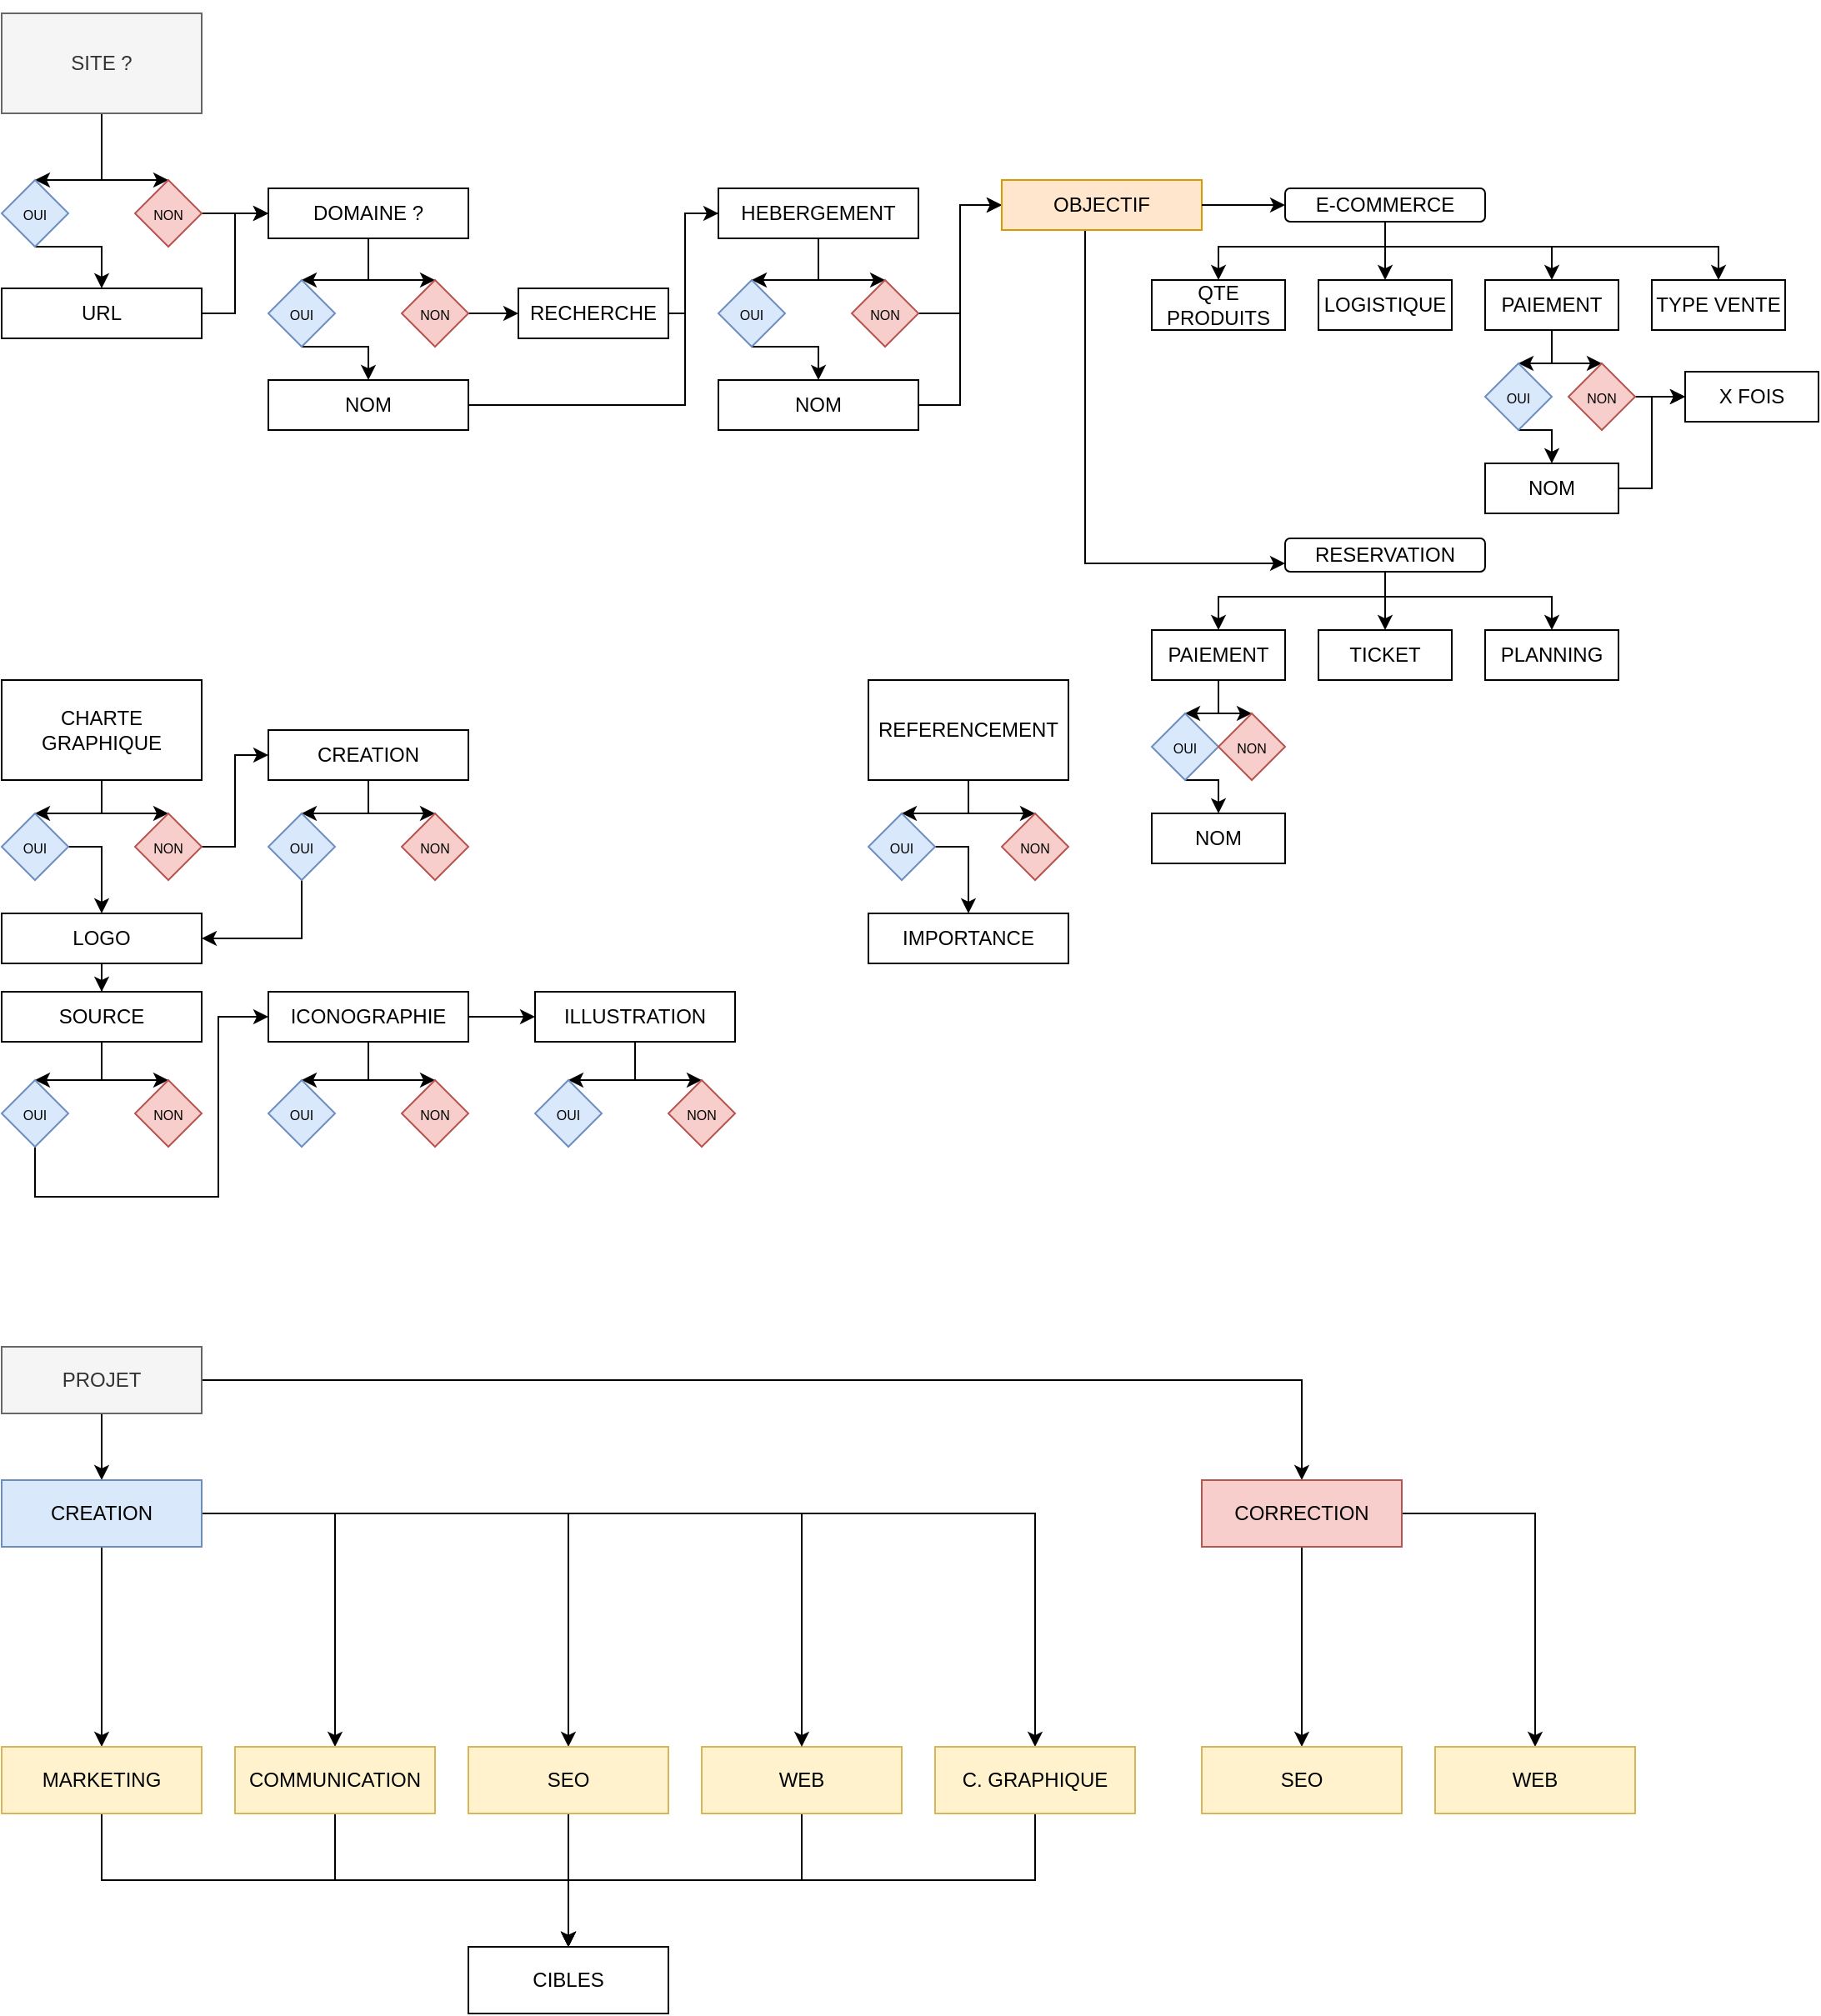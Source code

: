 <mxfile version="16.4.11" type="github">
  <diagram id="dq8gb7fQARIdYSocHXqy" name="Page-1">
    <mxGraphModel dx="1422" dy="758" grid="1" gridSize="10" guides="1" tooltips="1" connect="1" arrows="1" fold="1" page="1" pageScale="1" pageWidth="1169" pageHeight="1654" math="0" shadow="0">
      <root>
        <mxCell id="0" />
        <mxCell id="1" parent="0" />
        <mxCell id="Kev8f9_p8VW5dfip_5u--6" style="edgeStyle=none;rounded=0;orthogonalLoop=1;jettySize=auto;html=1;exitX=0.5;exitY=1;exitDx=0;exitDy=0;entryX=0.5;entryY=0;entryDx=0;entryDy=0;" parent="1" source="Kev8f9_p8VW5dfip_5u--1" target="Kev8f9_p8VW5dfip_5u--2" edge="1">
          <mxGeometry relative="1" as="geometry">
            <Array as="points">
              <mxPoint x="100" y="140" />
            </Array>
          </mxGeometry>
        </mxCell>
        <mxCell id="Kev8f9_p8VW5dfip_5u--8" style="edgeStyle=none;rounded=0;orthogonalLoop=1;jettySize=auto;html=1;entryX=0.5;entryY=0;entryDx=0;entryDy=0;fontSize=8;" parent="1" source="Kev8f9_p8VW5dfip_5u--1" target="Kev8f9_p8VW5dfip_5u--7" edge="1">
          <mxGeometry relative="1" as="geometry">
            <Array as="points">
              <mxPoint x="100" y="140" />
            </Array>
          </mxGeometry>
        </mxCell>
        <mxCell id="Kev8f9_p8VW5dfip_5u--1" value="SITE ?" style="rounded=0;whiteSpace=wrap;html=1;direction=west;fillColor=#f5f5f5;fontColor=#333333;strokeColor=#666666;" parent="1" vertex="1">
          <mxGeometry x="40" y="40" width="120" height="60" as="geometry" />
        </mxCell>
        <mxCell id="Kev8f9_p8VW5dfip_5u--10" style="edgeStyle=none;rounded=0;orthogonalLoop=1;jettySize=auto;html=1;exitX=0.5;exitY=1;exitDx=0;exitDy=0;fontSize=8;entryX=0.5;entryY=0;entryDx=0;entryDy=0;" parent="1" source="Kev8f9_p8VW5dfip_5u--2" target="Kev8f9_p8VW5dfip_5u--9" edge="1">
          <mxGeometry relative="1" as="geometry">
            <Array as="points">
              <mxPoint x="100" y="180" />
            </Array>
          </mxGeometry>
        </mxCell>
        <mxCell id="Kev8f9_p8VW5dfip_5u--2" value="&lt;font style=&quot;font-size: 8px&quot;&gt;OUI&lt;/font&gt;" style="rhombus;whiteSpace=wrap;html=1;fillColor=#dae8fc;strokeColor=#6c8ebf;" parent="1" vertex="1">
          <mxGeometry x="40" y="140" width="40" height="40" as="geometry" />
        </mxCell>
        <mxCell id="Kev8f9_p8VW5dfip_5u--13" style="edgeStyle=none;rounded=0;orthogonalLoop=1;jettySize=auto;html=1;exitX=1;exitY=0.5;exitDx=0;exitDy=0;entryX=0;entryY=0.5;entryDx=0;entryDy=0;fontSize=8;" parent="1" source="Kev8f9_p8VW5dfip_5u--7" target="Kev8f9_p8VW5dfip_5u--11" edge="1">
          <mxGeometry relative="1" as="geometry" />
        </mxCell>
        <mxCell id="Kev8f9_p8VW5dfip_5u--7" value="&lt;font style=&quot;font-size: 8px&quot;&gt;NON&lt;/font&gt;" style="rhombus;whiteSpace=wrap;html=1;fillColor=#f8cecc;strokeColor=#b85450;" parent="1" vertex="1">
          <mxGeometry x="120" y="140" width="40" height="40" as="geometry" />
        </mxCell>
        <mxCell id="D3do3Fapur8upNNMfMpW-5" style="edgeStyle=orthogonalEdgeStyle;rounded=0;orthogonalLoop=1;jettySize=auto;html=1;entryX=0;entryY=0.5;entryDx=0;entryDy=0;" parent="1" source="Kev8f9_p8VW5dfip_5u--9" target="Kev8f9_p8VW5dfip_5u--11" edge="1">
          <mxGeometry relative="1" as="geometry">
            <mxPoint x="180" y="160" as="targetPoint" />
          </mxGeometry>
        </mxCell>
        <mxCell id="Kev8f9_p8VW5dfip_5u--9" value="URL" style="rounded=0;whiteSpace=wrap;html=1;" parent="1" vertex="1">
          <mxGeometry x="40" y="205" width="120" height="30" as="geometry" />
        </mxCell>
        <mxCell id="Kev8f9_p8VW5dfip_5u--15" style="edgeStyle=none;rounded=0;orthogonalLoop=1;jettySize=auto;html=1;fontSize=8;entryX=0.5;entryY=0;entryDx=0;entryDy=0;" parent="1" source="Kev8f9_p8VW5dfip_5u--11" target="Kev8f9_p8VW5dfip_5u--14" edge="1">
          <mxGeometry relative="1" as="geometry">
            <Array as="points">
              <mxPoint x="260" y="200" />
            </Array>
          </mxGeometry>
        </mxCell>
        <mxCell id="Kev8f9_p8VW5dfip_5u--17" style="edgeStyle=none;rounded=0;orthogonalLoop=1;jettySize=auto;html=1;fontSize=8;entryX=0.5;entryY=0;entryDx=0;entryDy=0;" parent="1" source="Kev8f9_p8VW5dfip_5u--11" target="Kev8f9_p8VW5dfip_5u--16" edge="1">
          <mxGeometry relative="1" as="geometry">
            <Array as="points">
              <mxPoint x="260" y="200" />
            </Array>
          </mxGeometry>
        </mxCell>
        <mxCell id="Kev8f9_p8VW5dfip_5u--11" value="DOMAINE ?" style="rounded=0;whiteSpace=wrap;html=1;" parent="1" vertex="1">
          <mxGeometry x="200" y="145" width="120" height="30" as="geometry" />
        </mxCell>
        <mxCell id="Kev8f9_p8VW5dfip_5u--19" style="edgeStyle=none;rounded=0;orthogonalLoop=1;jettySize=auto;html=1;fontSize=8;exitX=0.5;exitY=1;exitDx=0;exitDy=0;" parent="1" source="Kev8f9_p8VW5dfip_5u--14" target="Kev8f9_p8VW5dfip_5u--18" edge="1">
          <mxGeometry relative="1" as="geometry">
            <Array as="points">
              <mxPoint x="260" y="240" />
            </Array>
          </mxGeometry>
        </mxCell>
        <mxCell id="Kev8f9_p8VW5dfip_5u--14" value="&lt;font style=&quot;font-size: 8px&quot;&gt;OUI&lt;/font&gt;" style="rhombus;whiteSpace=wrap;html=1;fillColor=#dae8fc;strokeColor=#6c8ebf;" parent="1" vertex="1">
          <mxGeometry x="200" y="200" width="40" height="40" as="geometry" />
        </mxCell>
        <mxCell id="D3do3Fapur8upNNMfMpW-3" style="edgeStyle=orthogonalEdgeStyle;rounded=0;orthogonalLoop=1;jettySize=auto;html=1;entryX=0;entryY=0.5;entryDx=0;entryDy=0;" parent="1" source="Kev8f9_p8VW5dfip_5u--16" target="D3do3Fapur8upNNMfMpW-1" edge="1">
          <mxGeometry relative="1" as="geometry" />
        </mxCell>
        <mxCell id="Kev8f9_p8VW5dfip_5u--16" value="&lt;font style=&quot;font-size: 8px&quot;&gt;NON&lt;/font&gt;" style="rhombus;whiteSpace=wrap;html=1;fillColor=#f8cecc;strokeColor=#b85450;" parent="1" vertex="1">
          <mxGeometry x="280" y="200" width="40" height="40" as="geometry" />
        </mxCell>
        <mxCell id="D3do3Fapur8upNNMfMpW-6" style="edgeStyle=orthogonalEdgeStyle;rounded=0;orthogonalLoop=1;jettySize=auto;html=1;" parent="1" source="Kev8f9_p8VW5dfip_5u--18" edge="1">
          <mxGeometry relative="1" as="geometry">
            <mxPoint x="480" y="160" as="targetPoint" />
            <Array as="points">
              <mxPoint x="450" y="275" />
              <mxPoint x="450" y="160" />
            </Array>
          </mxGeometry>
        </mxCell>
        <mxCell id="Kev8f9_p8VW5dfip_5u--18" value="NOM" style="rounded=0;whiteSpace=wrap;html=1;" parent="1" vertex="1">
          <mxGeometry x="200" y="260" width="120" height="30" as="geometry" />
        </mxCell>
        <mxCell id="KWt4Akiu5r29RGmFctum-5" style="edgeStyle=none;rounded=0;orthogonalLoop=1;jettySize=auto;html=1;entryX=0.5;entryY=0;entryDx=0;entryDy=0;fontSize=8;" parent="1" source="Kev8f9_p8VW5dfip_5u--20" target="Kev8f9_p8VW5dfip_5u--24" edge="1">
          <mxGeometry relative="1" as="geometry">
            <Array as="points">
              <mxPoint x="530" y="200" />
            </Array>
          </mxGeometry>
        </mxCell>
        <mxCell id="KWt4Akiu5r29RGmFctum-6" style="edgeStyle=none;rounded=0;orthogonalLoop=1;jettySize=auto;html=1;entryX=0.5;entryY=0;entryDx=0;entryDy=0;fontSize=8;" parent="1" source="Kev8f9_p8VW5dfip_5u--20" target="Kev8f9_p8VW5dfip_5u--26" edge="1">
          <mxGeometry relative="1" as="geometry">
            <Array as="points">
              <mxPoint x="530" y="200" />
            </Array>
          </mxGeometry>
        </mxCell>
        <mxCell id="Kev8f9_p8VW5dfip_5u--20" value="HEBERGEMENT" style="rounded=0;whiteSpace=wrap;html=1;" parent="1" vertex="1">
          <mxGeometry x="470" y="145" width="120" height="30" as="geometry" />
        </mxCell>
        <mxCell id="KWt4Akiu5r29RGmFctum-7" style="edgeStyle=none;rounded=0;orthogonalLoop=1;jettySize=auto;html=1;entryX=0.5;entryY=0;entryDx=0;entryDy=0;fontSize=8;exitX=0.5;exitY=1;exitDx=0;exitDy=0;" parent="1" source="Kev8f9_p8VW5dfip_5u--24" target="Kev8f9_p8VW5dfip_5u--28" edge="1">
          <mxGeometry relative="1" as="geometry">
            <Array as="points">
              <mxPoint x="530" y="240" />
            </Array>
          </mxGeometry>
        </mxCell>
        <mxCell id="Kev8f9_p8VW5dfip_5u--24" value="&lt;font style=&quot;font-size: 8px&quot;&gt;OUI&lt;/font&gt;" style="rhombus;whiteSpace=wrap;html=1;fillColor=#dae8fc;strokeColor=#6c8ebf;" parent="1" vertex="1">
          <mxGeometry x="470" y="200" width="40" height="40" as="geometry" />
        </mxCell>
        <mxCell id="D3do3Fapur8upNNMfMpW-9" style="edgeStyle=orthogonalEdgeStyle;rounded=0;orthogonalLoop=1;jettySize=auto;html=1;entryX=0;entryY=0.5;entryDx=0;entryDy=0;" parent="1" source="Kev8f9_p8VW5dfip_5u--26" target="D3do3Fapur8upNNMfMpW-8" edge="1">
          <mxGeometry relative="1" as="geometry" />
        </mxCell>
        <mxCell id="Kev8f9_p8VW5dfip_5u--26" value="&lt;font style=&quot;font-size: 8px&quot;&gt;NON&lt;/font&gt;" style="rhombus;whiteSpace=wrap;html=1;fillColor=#f8cecc;strokeColor=#b85450;" parent="1" vertex="1">
          <mxGeometry x="550" y="200" width="40" height="40" as="geometry" />
        </mxCell>
        <mxCell id="D3do3Fapur8upNNMfMpW-10" style="edgeStyle=orthogonalEdgeStyle;rounded=0;orthogonalLoop=1;jettySize=auto;html=1;entryX=0;entryY=0.5;entryDx=0;entryDy=0;" parent="1" source="Kev8f9_p8VW5dfip_5u--28" target="D3do3Fapur8upNNMfMpW-8" edge="1">
          <mxGeometry relative="1" as="geometry" />
        </mxCell>
        <mxCell id="Kev8f9_p8VW5dfip_5u--28" value="NOM" style="rounded=0;whiteSpace=wrap;html=1;" parent="1" vertex="1">
          <mxGeometry x="470" y="260" width="120" height="30" as="geometry" />
        </mxCell>
        <mxCell id="D3do3Fapur8upNNMfMpW-4" style="edgeStyle=orthogonalEdgeStyle;rounded=0;orthogonalLoop=1;jettySize=auto;html=1;entryX=0;entryY=0.5;entryDx=0;entryDy=0;" parent="1" source="D3do3Fapur8upNNMfMpW-1" target="Kev8f9_p8VW5dfip_5u--20" edge="1">
          <mxGeometry relative="1" as="geometry">
            <Array as="points">
              <mxPoint x="450" y="220" />
              <mxPoint x="450" y="160" />
            </Array>
          </mxGeometry>
        </mxCell>
        <mxCell id="D3do3Fapur8upNNMfMpW-1" value="RECHERCHE" style="rounded=0;whiteSpace=wrap;html=1;" parent="1" vertex="1">
          <mxGeometry x="350" y="205" width="90" height="30" as="geometry" />
        </mxCell>
        <mxCell id="24i1-asg91OINh3pQ_xX-2" style="edgeStyle=orthogonalEdgeStyle;rounded=0;orthogonalLoop=1;jettySize=auto;html=1;entryX=0;entryY=0.75;entryDx=0;entryDy=0;" parent="1" source="D3do3Fapur8upNNMfMpW-8" target="D3do3Fapur8upNNMfMpW-33" edge="1">
          <mxGeometry relative="1" as="geometry">
            <Array as="points">
              <mxPoint x="690" y="370" />
            </Array>
          </mxGeometry>
        </mxCell>
        <mxCell id="D3do3Fapur8upNNMfMpW-8" value="OBJECTIF" style="rounded=0;whiteSpace=wrap;html=1;fillColor=#ffe6cc;strokeColor=#d79b00;" parent="1" vertex="1">
          <mxGeometry x="640" y="140" width="120" height="30" as="geometry" />
        </mxCell>
        <mxCell id="D3do3Fapur8upNNMfMpW-14" style="edgeStyle=orthogonalEdgeStyle;rounded=0;orthogonalLoop=1;jettySize=auto;html=1;exitX=1;exitY=0.5;exitDx=0;exitDy=0;" parent="1" source="D3do3Fapur8upNNMfMpW-8" target="D3do3Fapur8upNNMfMpW-13" edge="1">
          <mxGeometry relative="1" as="geometry">
            <mxPoint x="690" y="155" as="sourcePoint" />
          </mxGeometry>
        </mxCell>
        <mxCell id="D3do3Fapur8upNNMfMpW-16" style="edgeStyle=orthogonalEdgeStyle;rounded=0;orthogonalLoop=1;jettySize=auto;html=1;entryX=0.5;entryY=0;entryDx=0;entryDy=0;" parent="1" source="D3do3Fapur8upNNMfMpW-13" target="D3do3Fapur8upNNMfMpW-15" edge="1">
          <mxGeometry relative="1" as="geometry">
            <Array as="points">
              <mxPoint x="870" y="180" />
              <mxPoint x="770" y="180" />
            </Array>
          </mxGeometry>
        </mxCell>
        <mxCell id="D3do3Fapur8upNNMfMpW-20" style="edgeStyle=orthogonalEdgeStyle;rounded=0;orthogonalLoop=1;jettySize=auto;html=1;" parent="1" source="D3do3Fapur8upNNMfMpW-13" target="D3do3Fapur8upNNMfMpW-19" edge="1">
          <mxGeometry relative="1" as="geometry">
            <Array as="points">
              <mxPoint x="870" y="180" />
              <mxPoint x="970" y="180" />
            </Array>
          </mxGeometry>
        </mxCell>
        <mxCell id="D3do3Fapur8upNNMfMpW-21" style="edgeStyle=orthogonalEdgeStyle;rounded=0;orthogonalLoop=1;jettySize=auto;html=1;entryX=0.5;entryY=0;entryDx=0;entryDy=0;" parent="1" source="D3do3Fapur8upNNMfMpW-13" target="D3do3Fapur8upNNMfMpW-17" edge="1">
          <mxGeometry relative="1" as="geometry" />
        </mxCell>
        <mxCell id="D3do3Fapur8upNNMfMpW-32" style="edgeStyle=orthogonalEdgeStyle;rounded=0;orthogonalLoop=1;jettySize=auto;html=1;" parent="1" source="D3do3Fapur8upNNMfMpW-13" target="D3do3Fapur8upNNMfMpW-31" edge="1">
          <mxGeometry relative="1" as="geometry">
            <Array as="points">
              <mxPoint x="870" y="180" />
              <mxPoint x="1070" y="180" />
            </Array>
          </mxGeometry>
        </mxCell>
        <mxCell id="D3do3Fapur8upNNMfMpW-13" value="E-COMMERCE" style="rounded=1;whiteSpace=wrap;html=1;" parent="1" vertex="1">
          <mxGeometry x="810" y="145" width="120" height="20" as="geometry" />
        </mxCell>
        <mxCell id="D3do3Fapur8upNNMfMpW-15" value="QTE PRODUITS" style="rounded=0;whiteSpace=wrap;html=1;" parent="1" vertex="1">
          <mxGeometry x="730" y="200" width="80" height="30" as="geometry" />
        </mxCell>
        <mxCell id="D3do3Fapur8upNNMfMpW-17" value="LOGISTIQUE" style="rounded=0;whiteSpace=wrap;html=1;" parent="1" vertex="1">
          <mxGeometry x="830" y="200" width="80" height="30" as="geometry" />
        </mxCell>
        <mxCell id="D3do3Fapur8upNNMfMpW-25" style="edgeStyle=orthogonalEdgeStyle;rounded=0;orthogonalLoop=1;jettySize=auto;html=1;entryX=0.5;entryY=0;entryDx=0;entryDy=0;" parent="1" source="D3do3Fapur8upNNMfMpW-19" target="D3do3Fapur8upNNMfMpW-22" edge="1">
          <mxGeometry relative="1" as="geometry" />
        </mxCell>
        <mxCell id="D3do3Fapur8upNNMfMpW-27" style="edgeStyle=orthogonalEdgeStyle;rounded=0;orthogonalLoop=1;jettySize=auto;html=1;" parent="1" source="D3do3Fapur8upNNMfMpW-19" target="D3do3Fapur8upNNMfMpW-23" edge="1">
          <mxGeometry relative="1" as="geometry" />
        </mxCell>
        <mxCell id="D3do3Fapur8upNNMfMpW-19" value="PAIEMENT" style="rounded=0;whiteSpace=wrap;html=1;" parent="1" vertex="1">
          <mxGeometry x="930" y="200" width="80" height="30" as="geometry" />
        </mxCell>
        <mxCell id="D3do3Fapur8upNNMfMpW-26" style="edgeStyle=orthogonalEdgeStyle;rounded=0;orthogonalLoop=1;jettySize=auto;html=1;entryX=0.5;entryY=0;entryDx=0;entryDy=0;exitX=0.5;exitY=1;exitDx=0;exitDy=0;" parent="1" source="D3do3Fapur8upNNMfMpW-22" target="D3do3Fapur8upNNMfMpW-24" edge="1">
          <mxGeometry relative="1" as="geometry">
            <Array as="points">
              <mxPoint x="950" y="290" />
            </Array>
          </mxGeometry>
        </mxCell>
        <mxCell id="D3do3Fapur8upNNMfMpW-22" value="&lt;font style=&quot;font-size: 8px&quot;&gt;OUI&lt;/font&gt;" style="rhombus;whiteSpace=wrap;html=1;fillColor=#dae8fc;strokeColor=#6c8ebf;" parent="1" vertex="1">
          <mxGeometry x="930" y="250" width="40" height="40" as="geometry" />
        </mxCell>
        <mxCell id="D3do3Fapur8upNNMfMpW-30" style="edgeStyle=orthogonalEdgeStyle;rounded=0;orthogonalLoop=1;jettySize=auto;html=1;entryX=0;entryY=0.5;entryDx=0;entryDy=0;" parent="1" source="D3do3Fapur8upNNMfMpW-23" target="D3do3Fapur8upNNMfMpW-28" edge="1">
          <mxGeometry relative="1" as="geometry" />
        </mxCell>
        <mxCell id="D3do3Fapur8upNNMfMpW-23" value="&lt;font style=&quot;font-size: 8px&quot;&gt;NON&lt;/font&gt;" style="rhombus;whiteSpace=wrap;html=1;fillColor=#f8cecc;strokeColor=#b85450;" parent="1" vertex="1">
          <mxGeometry x="980" y="250" width="40" height="40" as="geometry" />
        </mxCell>
        <mxCell id="D3do3Fapur8upNNMfMpW-29" style="edgeStyle=orthogonalEdgeStyle;rounded=0;orthogonalLoop=1;jettySize=auto;html=1;entryX=0;entryY=0.5;entryDx=0;entryDy=0;" parent="1" source="D3do3Fapur8upNNMfMpW-24" target="D3do3Fapur8upNNMfMpW-28" edge="1">
          <mxGeometry relative="1" as="geometry">
            <Array as="points">
              <mxPoint x="1030" y="325" />
              <mxPoint x="1030" y="270" />
            </Array>
          </mxGeometry>
        </mxCell>
        <mxCell id="D3do3Fapur8upNNMfMpW-24" value="NOM" style="rounded=0;whiteSpace=wrap;html=1;" parent="1" vertex="1">
          <mxGeometry x="930" y="310" width="80" height="30" as="geometry" />
        </mxCell>
        <mxCell id="D3do3Fapur8upNNMfMpW-28" value="X FOIS" style="rounded=0;whiteSpace=wrap;html=1;" parent="1" vertex="1">
          <mxGeometry x="1050" y="255" width="80" height="30" as="geometry" />
        </mxCell>
        <mxCell id="D3do3Fapur8upNNMfMpW-31" value="TYPE VENTE" style="rounded=0;whiteSpace=wrap;html=1;" parent="1" vertex="1">
          <mxGeometry x="1030" y="200" width="80" height="30" as="geometry" />
        </mxCell>
        <mxCell id="D3do3Fapur8upNNMfMpW-44" style="edgeStyle=orthogonalEdgeStyle;rounded=0;orthogonalLoop=1;jettySize=auto;html=1;" parent="1" source="D3do3Fapur8upNNMfMpW-33" target="D3do3Fapur8upNNMfMpW-43" edge="1">
          <mxGeometry relative="1" as="geometry">
            <Array as="points">
              <mxPoint x="870" y="380" />
              <mxPoint x="870" y="380" />
            </Array>
          </mxGeometry>
        </mxCell>
        <mxCell id="D3do3Fapur8upNNMfMpW-48" style="edgeStyle=orthogonalEdgeStyle;rounded=0;orthogonalLoop=1;jettySize=auto;html=1;entryX=0.5;entryY=0;entryDx=0;entryDy=0;" parent="1" source="D3do3Fapur8upNNMfMpW-33" target="D3do3Fapur8upNNMfMpW-47" edge="1">
          <mxGeometry relative="1" as="geometry">
            <Array as="points">
              <mxPoint x="870" y="390" />
              <mxPoint x="970" y="390" />
            </Array>
          </mxGeometry>
        </mxCell>
        <mxCell id="D3do3Fapur8upNNMfMpW-49" style="edgeStyle=orthogonalEdgeStyle;rounded=0;orthogonalLoop=1;jettySize=auto;html=1;entryX=0.5;entryY=0;entryDx=0;entryDy=0;" parent="1" source="D3do3Fapur8upNNMfMpW-33" target="D3do3Fapur8upNNMfMpW-35" edge="1">
          <mxGeometry relative="1" as="geometry">
            <Array as="points">
              <mxPoint x="870" y="390" />
              <mxPoint x="770" y="390" />
            </Array>
          </mxGeometry>
        </mxCell>
        <mxCell id="D3do3Fapur8upNNMfMpW-33" value="RESERVATION" style="rounded=1;whiteSpace=wrap;html=1;" parent="1" vertex="1">
          <mxGeometry x="810" y="355" width="120" height="20" as="geometry" />
        </mxCell>
        <mxCell id="D3do3Fapur8upNNMfMpW-38" style="edgeStyle=orthogonalEdgeStyle;rounded=0;orthogonalLoop=1;jettySize=auto;html=1;entryX=0.5;entryY=0;entryDx=0;entryDy=0;" parent="1" source="D3do3Fapur8upNNMfMpW-35" target="D3do3Fapur8upNNMfMpW-36" edge="1">
          <mxGeometry relative="1" as="geometry" />
        </mxCell>
        <mxCell id="D3do3Fapur8upNNMfMpW-39" style="edgeStyle=orthogonalEdgeStyle;rounded=0;orthogonalLoop=1;jettySize=auto;html=1;" parent="1" source="D3do3Fapur8upNNMfMpW-35" target="D3do3Fapur8upNNMfMpW-37" edge="1">
          <mxGeometry relative="1" as="geometry" />
        </mxCell>
        <mxCell id="D3do3Fapur8upNNMfMpW-35" value="PAIEMENT" style="rounded=0;whiteSpace=wrap;html=1;" parent="1" vertex="1">
          <mxGeometry x="730" y="410" width="80" height="30" as="geometry" />
        </mxCell>
        <mxCell id="D3do3Fapur8upNNMfMpW-41" style="edgeStyle=orthogonalEdgeStyle;rounded=0;orthogonalLoop=1;jettySize=auto;html=1;exitX=0.5;exitY=1;exitDx=0;exitDy=0;" parent="1" source="D3do3Fapur8upNNMfMpW-36" target="D3do3Fapur8upNNMfMpW-40" edge="1">
          <mxGeometry relative="1" as="geometry">
            <Array as="points">
              <mxPoint x="770" y="500" />
            </Array>
          </mxGeometry>
        </mxCell>
        <mxCell id="D3do3Fapur8upNNMfMpW-36" value="&lt;font style=&quot;font-size: 8px&quot;&gt;OUI&lt;/font&gt;" style="rhombus;whiteSpace=wrap;html=1;fillColor=#dae8fc;strokeColor=#6c8ebf;" parent="1" vertex="1">
          <mxGeometry x="730" y="460" width="40" height="40" as="geometry" />
        </mxCell>
        <mxCell id="D3do3Fapur8upNNMfMpW-37" value="&lt;font style=&quot;font-size: 8px&quot;&gt;NON&lt;/font&gt;" style="rhombus;whiteSpace=wrap;html=1;fillColor=#f8cecc;strokeColor=#b85450;" parent="1" vertex="1">
          <mxGeometry x="770" y="460" width="40" height="40" as="geometry" />
        </mxCell>
        <mxCell id="D3do3Fapur8upNNMfMpW-40" value="NOM" style="rounded=0;whiteSpace=wrap;html=1;" parent="1" vertex="1">
          <mxGeometry x="730" y="520" width="80" height="30" as="geometry" />
        </mxCell>
        <mxCell id="D3do3Fapur8upNNMfMpW-43" value="TICKET" style="rounded=0;whiteSpace=wrap;html=1;" parent="1" vertex="1">
          <mxGeometry x="830" y="410" width="80" height="30" as="geometry" />
        </mxCell>
        <mxCell id="D3do3Fapur8upNNMfMpW-47" value="PLANNING" style="rounded=0;whiteSpace=wrap;html=1;" parent="1" vertex="1">
          <mxGeometry x="930" y="410" width="80" height="30" as="geometry" />
        </mxCell>
        <mxCell id="24i1-asg91OINh3pQ_xX-7" style="edgeStyle=orthogonalEdgeStyle;rounded=0;orthogonalLoop=1;jettySize=auto;html=1;" parent="1" source="24i1-asg91OINh3pQ_xX-3" target="24i1-asg91OINh3pQ_xX-5" edge="1">
          <mxGeometry relative="1" as="geometry" />
        </mxCell>
        <mxCell id="24i1-asg91OINh3pQ_xX-8" style="edgeStyle=orthogonalEdgeStyle;rounded=0;orthogonalLoop=1;jettySize=auto;html=1;" parent="1" source="24i1-asg91OINh3pQ_xX-3" target="24i1-asg91OINh3pQ_xX-6" edge="1">
          <mxGeometry relative="1" as="geometry" />
        </mxCell>
        <mxCell id="24i1-asg91OINh3pQ_xX-3" value="CHARTE GRAPHIQUE" style="rounded=0;whiteSpace=wrap;html=1;direction=west;" parent="1" vertex="1">
          <mxGeometry x="40" y="440" width="120" height="60" as="geometry" />
        </mxCell>
        <mxCell id="24i1-asg91OINh3pQ_xX-10" style="edgeStyle=orthogonalEdgeStyle;rounded=0;orthogonalLoop=1;jettySize=auto;html=1;" parent="1" source="24i1-asg91OINh3pQ_xX-5" target="24i1-asg91OINh3pQ_xX-9" edge="1">
          <mxGeometry relative="1" as="geometry">
            <Array as="points">
              <mxPoint x="100" y="570" />
              <mxPoint x="100" y="570" />
            </Array>
          </mxGeometry>
        </mxCell>
        <mxCell id="24i1-asg91OINh3pQ_xX-5" value="&lt;font style=&quot;font-size: 8px&quot;&gt;OUI&lt;/font&gt;" style="rhombus;whiteSpace=wrap;html=1;fillColor=#dae8fc;strokeColor=#6c8ebf;" parent="1" vertex="1">
          <mxGeometry x="40" y="520" width="40" height="40" as="geometry" />
        </mxCell>
        <mxCell id="24i1-asg91OINh3pQ_xX-35" style="edgeStyle=orthogonalEdgeStyle;rounded=0;orthogonalLoop=1;jettySize=auto;html=1;entryX=0;entryY=0.5;entryDx=0;entryDy=0;" parent="1" source="24i1-asg91OINh3pQ_xX-6" target="24i1-asg91OINh3pQ_xX-30" edge="1">
          <mxGeometry relative="1" as="geometry" />
        </mxCell>
        <mxCell id="24i1-asg91OINh3pQ_xX-6" value="&lt;font style=&quot;font-size: 8px&quot;&gt;NON&lt;/font&gt;" style="rhombus;whiteSpace=wrap;html=1;fillColor=#f8cecc;strokeColor=#b85450;" parent="1" vertex="1">
          <mxGeometry x="120" y="520" width="40" height="40" as="geometry" />
        </mxCell>
        <mxCell id="24i1-asg91OINh3pQ_xX-12" style="edgeStyle=orthogonalEdgeStyle;rounded=0;orthogonalLoop=1;jettySize=auto;html=1;entryX=0.5;entryY=0;entryDx=0;entryDy=0;" parent="1" source="24i1-asg91OINh3pQ_xX-9" target="24i1-asg91OINh3pQ_xX-11" edge="1">
          <mxGeometry relative="1" as="geometry" />
        </mxCell>
        <mxCell id="24i1-asg91OINh3pQ_xX-9" value="LOGO" style="rounded=0;whiteSpace=wrap;html=1;" parent="1" vertex="1">
          <mxGeometry x="40" y="580" width="120" height="30" as="geometry" />
        </mxCell>
        <mxCell id="24i1-asg91OINh3pQ_xX-15" style="edgeStyle=orthogonalEdgeStyle;rounded=0;orthogonalLoop=1;jettySize=auto;html=1;entryX=0.5;entryY=0;entryDx=0;entryDy=0;" parent="1" source="24i1-asg91OINh3pQ_xX-11" target="24i1-asg91OINh3pQ_xX-13" edge="1">
          <mxGeometry relative="1" as="geometry">
            <Array as="points">
              <mxPoint x="100" y="680" />
            </Array>
          </mxGeometry>
        </mxCell>
        <mxCell id="24i1-asg91OINh3pQ_xX-16" style="edgeStyle=orthogonalEdgeStyle;rounded=0;orthogonalLoop=1;jettySize=auto;html=1;entryX=0.5;entryY=0;entryDx=0;entryDy=0;" parent="1" source="24i1-asg91OINh3pQ_xX-11" target="24i1-asg91OINh3pQ_xX-14" edge="1">
          <mxGeometry relative="1" as="geometry">
            <Array as="points">
              <mxPoint x="100" y="680" />
            </Array>
          </mxGeometry>
        </mxCell>
        <mxCell id="24i1-asg91OINh3pQ_xX-11" value="SOURCE" style="rounded=0;whiteSpace=wrap;html=1;" parent="1" vertex="1">
          <mxGeometry x="40" y="627" width="120" height="30" as="geometry" />
        </mxCell>
        <mxCell id="24i1-asg91OINh3pQ_xX-21" style="edgeStyle=orthogonalEdgeStyle;rounded=0;orthogonalLoop=1;jettySize=auto;html=1;entryX=0;entryY=0.5;entryDx=0;entryDy=0;" parent="1" source="24i1-asg91OINh3pQ_xX-13" target="24i1-asg91OINh3pQ_xX-17" edge="1">
          <mxGeometry relative="1" as="geometry">
            <Array as="points">
              <mxPoint x="60" y="750" />
              <mxPoint x="170" y="750" />
              <mxPoint x="170" y="642" />
            </Array>
          </mxGeometry>
        </mxCell>
        <mxCell id="24i1-asg91OINh3pQ_xX-13" value="&lt;font style=&quot;font-size: 8px&quot;&gt;OUI&lt;/font&gt;" style="rhombus;whiteSpace=wrap;html=1;fillColor=#dae8fc;strokeColor=#6c8ebf;" parent="1" vertex="1">
          <mxGeometry x="40" y="680" width="40" height="40" as="geometry" />
        </mxCell>
        <mxCell id="24i1-asg91OINh3pQ_xX-14" value="&lt;font style=&quot;font-size: 8px&quot;&gt;NON&lt;/font&gt;" style="rhombus;whiteSpace=wrap;html=1;fillColor=#f8cecc;strokeColor=#b85450;" parent="1" vertex="1">
          <mxGeometry x="120" y="680" width="40" height="40" as="geometry" />
        </mxCell>
        <mxCell id="24i1-asg91OINh3pQ_xX-22" style="edgeStyle=orthogonalEdgeStyle;rounded=0;orthogonalLoop=1;jettySize=auto;html=1;entryX=0.5;entryY=0;entryDx=0;entryDy=0;" parent="1" source="24i1-asg91OINh3pQ_xX-17" target="24i1-asg91OINh3pQ_xX-18" edge="1">
          <mxGeometry relative="1" as="geometry">
            <Array as="points">
              <mxPoint x="260" y="680" />
            </Array>
          </mxGeometry>
        </mxCell>
        <mxCell id="24i1-asg91OINh3pQ_xX-23" style="edgeStyle=orthogonalEdgeStyle;rounded=0;orthogonalLoop=1;jettySize=auto;html=1;" parent="1" source="24i1-asg91OINh3pQ_xX-17" target="24i1-asg91OINh3pQ_xX-19" edge="1">
          <mxGeometry relative="1" as="geometry">
            <Array as="points">
              <mxPoint x="260" y="680" />
            </Array>
          </mxGeometry>
        </mxCell>
        <mxCell id="24i1-asg91OINh3pQ_xX-29" style="edgeStyle=orthogonalEdgeStyle;rounded=0;orthogonalLoop=1;jettySize=auto;html=1;" parent="1" source="24i1-asg91OINh3pQ_xX-17" target="24i1-asg91OINh3pQ_xX-24" edge="1">
          <mxGeometry relative="1" as="geometry" />
        </mxCell>
        <mxCell id="24i1-asg91OINh3pQ_xX-17" value="ICONOGRAPHIE" style="rounded=0;whiteSpace=wrap;html=1;" parent="1" vertex="1">
          <mxGeometry x="200" y="627" width="120" height="30" as="geometry" />
        </mxCell>
        <mxCell id="24i1-asg91OINh3pQ_xX-18" value="&lt;font style=&quot;font-size: 8px&quot;&gt;OUI&lt;/font&gt;" style="rhombus;whiteSpace=wrap;html=1;fillColor=#dae8fc;strokeColor=#6c8ebf;" parent="1" vertex="1">
          <mxGeometry x="200" y="680" width="40" height="40" as="geometry" />
        </mxCell>
        <mxCell id="24i1-asg91OINh3pQ_xX-19" value="&lt;font style=&quot;font-size: 8px&quot;&gt;NON&lt;/font&gt;" style="rhombus;whiteSpace=wrap;html=1;fillColor=#f8cecc;strokeColor=#b85450;" parent="1" vertex="1">
          <mxGeometry x="280" y="680" width="40" height="40" as="geometry" />
        </mxCell>
        <mxCell id="24i1-asg91OINh3pQ_xX-27" style="edgeStyle=orthogonalEdgeStyle;rounded=0;orthogonalLoop=1;jettySize=auto;html=1;" parent="1" source="24i1-asg91OINh3pQ_xX-24" target="24i1-asg91OINh3pQ_xX-25" edge="1">
          <mxGeometry relative="1" as="geometry">
            <Array as="points">
              <mxPoint x="420" y="680" />
            </Array>
          </mxGeometry>
        </mxCell>
        <mxCell id="24i1-asg91OINh3pQ_xX-28" style="edgeStyle=orthogonalEdgeStyle;rounded=0;orthogonalLoop=1;jettySize=auto;html=1;" parent="1" source="24i1-asg91OINh3pQ_xX-24" target="24i1-asg91OINh3pQ_xX-26" edge="1">
          <mxGeometry relative="1" as="geometry">
            <Array as="points">
              <mxPoint x="420" y="680" />
            </Array>
          </mxGeometry>
        </mxCell>
        <mxCell id="24i1-asg91OINh3pQ_xX-24" value="ILLUSTRATION" style="rounded=0;whiteSpace=wrap;html=1;" parent="1" vertex="1">
          <mxGeometry x="360" y="627" width="120" height="30" as="geometry" />
        </mxCell>
        <mxCell id="24i1-asg91OINh3pQ_xX-25" value="&lt;font style=&quot;font-size: 8px&quot;&gt;OUI&lt;/font&gt;" style="rhombus;whiteSpace=wrap;html=1;fillColor=#dae8fc;strokeColor=#6c8ebf;" parent="1" vertex="1">
          <mxGeometry x="360" y="680" width="40" height="40" as="geometry" />
        </mxCell>
        <mxCell id="24i1-asg91OINh3pQ_xX-26" value="&lt;font style=&quot;font-size: 8px&quot;&gt;NON&lt;/font&gt;" style="rhombus;whiteSpace=wrap;html=1;fillColor=#f8cecc;strokeColor=#b85450;" parent="1" vertex="1">
          <mxGeometry x="440" y="680" width="40" height="40" as="geometry" />
        </mxCell>
        <mxCell id="24i1-asg91OINh3pQ_xX-33" style="edgeStyle=orthogonalEdgeStyle;rounded=0;orthogonalLoop=1;jettySize=auto;html=1;" parent="1" source="24i1-asg91OINh3pQ_xX-30" target="24i1-asg91OINh3pQ_xX-31" edge="1">
          <mxGeometry relative="1" as="geometry" />
        </mxCell>
        <mxCell id="24i1-asg91OINh3pQ_xX-34" style="edgeStyle=orthogonalEdgeStyle;rounded=0;orthogonalLoop=1;jettySize=auto;html=1;" parent="1" source="24i1-asg91OINh3pQ_xX-30" target="24i1-asg91OINh3pQ_xX-32" edge="1">
          <mxGeometry relative="1" as="geometry" />
        </mxCell>
        <mxCell id="24i1-asg91OINh3pQ_xX-30" value="CREATION" style="rounded=0;whiteSpace=wrap;html=1;" parent="1" vertex="1">
          <mxGeometry x="200" y="470" width="120" height="30" as="geometry" />
        </mxCell>
        <mxCell id="24i1-asg91OINh3pQ_xX-37" style="edgeStyle=orthogonalEdgeStyle;rounded=0;orthogonalLoop=1;jettySize=auto;html=1;entryX=1;entryY=0.5;entryDx=0;entryDy=0;" parent="1" source="24i1-asg91OINh3pQ_xX-31" target="24i1-asg91OINh3pQ_xX-9" edge="1">
          <mxGeometry relative="1" as="geometry">
            <Array as="points">
              <mxPoint x="220" y="595" />
            </Array>
          </mxGeometry>
        </mxCell>
        <mxCell id="24i1-asg91OINh3pQ_xX-31" value="&lt;font style=&quot;font-size: 8px&quot;&gt;OUI&lt;/font&gt;" style="rhombus;whiteSpace=wrap;html=1;fillColor=#dae8fc;strokeColor=#6c8ebf;" parent="1" vertex="1">
          <mxGeometry x="200" y="520" width="40" height="40" as="geometry" />
        </mxCell>
        <mxCell id="24i1-asg91OINh3pQ_xX-32" value="&lt;font style=&quot;font-size: 8px&quot;&gt;NON&lt;/font&gt;" style="rhombus;whiteSpace=wrap;html=1;fillColor=#f8cecc;strokeColor=#b85450;" parent="1" vertex="1">
          <mxGeometry x="280" y="520" width="40" height="40" as="geometry" />
        </mxCell>
        <mxCell id="24i1-asg91OINh3pQ_xX-41" style="edgeStyle=orthogonalEdgeStyle;rounded=0;orthogonalLoop=1;jettySize=auto;html=1;entryX=0.5;entryY=0;entryDx=0;entryDy=0;" parent="1" source="24i1-asg91OINh3pQ_xX-38" target="24i1-asg91OINh3pQ_xX-39" edge="1">
          <mxGeometry relative="1" as="geometry" />
        </mxCell>
        <mxCell id="24i1-asg91OINh3pQ_xX-42" style="edgeStyle=orthogonalEdgeStyle;rounded=0;orthogonalLoop=1;jettySize=auto;html=1;" parent="1" source="24i1-asg91OINh3pQ_xX-38" target="24i1-asg91OINh3pQ_xX-40" edge="1">
          <mxGeometry relative="1" as="geometry" />
        </mxCell>
        <mxCell id="24i1-asg91OINh3pQ_xX-38" value="REFERENCEMENT" style="rounded=0;whiteSpace=wrap;html=1;direction=west;" parent="1" vertex="1">
          <mxGeometry x="560" y="440" width="120" height="60" as="geometry" />
        </mxCell>
        <mxCell id="24i1-asg91OINh3pQ_xX-44" style="edgeStyle=orthogonalEdgeStyle;rounded=0;orthogonalLoop=1;jettySize=auto;html=1;entryX=0.5;entryY=0;entryDx=0;entryDy=0;" parent="1" source="24i1-asg91OINh3pQ_xX-39" target="24i1-asg91OINh3pQ_xX-43" edge="1">
          <mxGeometry relative="1" as="geometry">
            <Array as="points">
              <mxPoint x="620" y="540" />
            </Array>
          </mxGeometry>
        </mxCell>
        <mxCell id="24i1-asg91OINh3pQ_xX-39" value="&lt;font style=&quot;font-size: 8px&quot;&gt;OUI&lt;/font&gt;" style="rhombus;whiteSpace=wrap;html=1;fillColor=#dae8fc;strokeColor=#6c8ebf;" parent="1" vertex="1">
          <mxGeometry x="560" y="520" width="40" height="40" as="geometry" />
        </mxCell>
        <mxCell id="24i1-asg91OINh3pQ_xX-40" value="&lt;font style=&quot;font-size: 8px&quot;&gt;NON&lt;/font&gt;" style="rhombus;whiteSpace=wrap;html=1;fillColor=#f8cecc;strokeColor=#b85450;" parent="1" vertex="1">
          <mxGeometry x="640" y="520" width="40" height="40" as="geometry" />
        </mxCell>
        <mxCell id="24i1-asg91OINh3pQ_xX-43" value="IMPORTANCE" style="rounded=0;whiteSpace=wrap;html=1;" parent="1" vertex="1">
          <mxGeometry x="560" y="580" width="120" height="30" as="geometry" />
        </mxCell>
        <mxCell id="24i1-asg91OINh3pQ_xX-52" style="edgeStyle=orthogonalEdgeStyle;rounded=0;orthogonalLoop=1;jettySize=auto;html=1;entryX=0.5;entryY=0;entryDx=0;entryDy=0;" parent="1" source="24i1-asg91OINh3pQ_xX-45" target="24i1-asg91OINh3pQ_xX-50" edge="1">
          <mxGeometry relative="1" as="geometry" />
        </mxCell>
        <mxCell id="24i1-asg91OINh3pQ_xX-53" style="edgeStyle=orthogonalEdgeStyle;rounded=0;orthogonalLoop=1;jettySize=auto;html=1;entryX=0.5;entryY=0;entryDx=0;entryDy=0;" parent="1" source="24i1-asg91OINh3pQ_xX-45" target="24i1-asg91OINh3pQ_xX-51" edge="1">
          <mxGeometry relative="1" as="geometry" />
        </mxCell>
        <mxCell id="24i1-asg91OINh3pQ_xX-45" value="PROJET" style="rounded=0;whiteSpace=wrap;html=1;fillColor=#f5f5f5;strokeColor=#666666;fontColor=#333333;" parent="1" vertex="1">
          <mxGeometry x="40" y="840" width="120" height="40" as="geometry" />
        </mxCell>
        <mxCell id="24i1-asg91OINh3pQ_xX-87" style="edgeStyle=orthogonalEdgeStyle;rounded=0;orthogonalLoop=1;jettySize=auto;html=1;entryX=0.5;entryY=0;entryDx=0;entryDy=0;" parent="1" source="24i1-asg91OINh3pQ_xX-49" target="24i1-asg91OINh3pQ_xX-81" edge="1">
          <mxGeometry relative="1" as="geometry">
            <Array as="points">
              <mxPoint x="520" y="1160" />
              <mxPoint x="380" y="1160" />
            </Array>
          </mxGeometry>
        </mxCell>
        <mxCell id="24i1-asg91OINh3pQ_xX-49" value="WEB" style="rounded=0;whiteSpace=wrap;html=1;fillColor=#fff2cc;strokeColor=#d6b656;" parent="1" vertex="1">
          <mxGeometry x="460" y="1080" width="120" height="40" as="geometry" />
        </mxCell>
        <mxCell id="24i1-asg91OINh3pQ_xX-70" style="edgeStyle=orthogonalEdgeStyle;rounded=0;orthogonalLoop=1;jettySize=auto;html=1;entryX=0.5;entryY=0;entryDx=0;entryDy=0;" parent="1" source="24i1-asg91OINh3pQ_xX-50" target="24i1-asg91OINh3pQ_xX-60" edge="1">
          <mxGeometry relative="1" as="geometry" />
        </mxCell>
        <mxCell id="24i1-asg91OINh3pQ_xX-71" style="edgeStyle=orthogonalEdgeStyle;rounded=0;orthogonalLoop=1;jettySize=auto;html=1;entryX=0.5;entryY=0;entryDx=0;entryDy=0;" parent="1" source="24i1-asg91OINh3pQ_xX-50" target="24i1-asg91OINh3pQ_xX-49" edge="1">
          <mxGeometry relative="1" as="geometry" />
        </mxCell>
        <mxCell id="24i1-asg91OINh3pQ_xX-72" style="edgeStyle=orthogonalEdgeStyle;rounded=0;orthogonalLoop=1;jettySize=auto;html=1;entryX=0.5;entryY=0;entryDx=0;entryDy=0;" parent="1" source="24i1-asg91OINh3pQ_xX-50" target="24i1-asg91OINh3pQ_xX-64" edge="1">
          <mxGeometry relative="1" as="geometry" />
        </mxCell>
        <mxCell id="24i1-asg91OINh3pQ_xX-73" style="edgeStyle=orthogonalEdgeStyle;rounded=0;orthogonalLoop=1;jettySize=auto;html=1;" parent="1" source="24i1-asg91OINh3pQ_xX-50" target="24i1-asg91OINh3pQ_xX-47" edge="1">
          <mxGeometry relative="1" as="geometry" />
        </mxCell>
        <mxCell id="24i1-asg91OINh3pQ_xX-74" style="edgeStyle=orthogonalEdgeStyle;rounded=0;orthogonalLoop=1;jettySize=auto;html=1;" parent="1" source="24i1-asg91OINh3pQ_xX-50" target="24i1-asg91OINh3pQ_xX-46" edge="1">
          <mxGeometry relative="1" as="geometry" />
        </mxCell>
        <mxCell id="24i1-asg91OINh3pQ_xX-50" value="CREATION" style="rounded=0;whiteSpace=wrap;html=1;fillColor=#dae8fc;strokeColor=#6c8ebf;" parent="1" vertex="1">
          <mxGeometry x="40" y="920" width="120" height="40" as="geometry" />
        </mxCell>
        <mxCell id="24i1-asg91OINh3pQ_xX-59" style="edgeStyle=orthogonalEdgeStyle;rounded=0;orthogonalLoop=1;jettySize=auto;html=1;entryX=0.5;entryY=0;entryDx=0;entryDy=0;" parent="1" source="24i1-asg91OINh3pQ_xX-51" target="24i1-asg91OINh3pQ_xX-58" edge="1">
          <mxGeometry relative="1" as="geometry" />
        </mxCell>
        <mxCell id="24i1-asg91OINh3pQ_xX-61" style="edgeStyle=orthogonalEdgeStyle;rounded=0;orthogonalLoop=1;jettySize=auto;html=1;entryX=0.5;entryY=0;entryDx=0;entryDy=0;" parent="1" source="24i1-asg91OINh3pQ_xX-51" target="24i1-asg91OINh3pQ_xX-48" edge="1">
          <mxGeometry relative="1" as="geometry">
            <mxPoint x="260" y="1000" as="targetPoint" />
          </mxGeometry>
        </mxCell>
        <mxCell id="24i1-asg91OINh3pQ_xX-51" value="CORRECTION" style="rounded=0;whiteSpace=wrap;html=1;fillColor=#f8cecc;strokeColor=#b85450;" parent="1" vertex="1">
          <mxGeometry x="760" y="920" width="120" height="40" as="geometry" />
        </mxCell>
        <mxCell id="24i1-asg91OINh3pQ_xX-88" style="edgeStyle=orthogonalEdgeStyle;rounded=0;orthogonalLoop=1;jettySize=auto;html=1;entryX=0.5;entryY=0;entryDx=0;entryDy=0;" parent="1" source="24i1-asg91OINh3pQ_xX-46" target="24i1-asg91OINh3pQ_xX-81" edge="1">
          <mxGeometry relative="1" as="geometry">
            <Array as="points">
              <mxPoint x="240" y="1160" />
              <mxPoint x="380" y="1160" />
            </Array>
          </mxGeometry>
        </mxCell>
        <mxCell id="24i1-asg91OINh3pQ_xX-46" value="COMMUNICATION" style="rounded=0;whiteSpace=wrap;html=1;fillColor=#fff2cc;strokeColor=#d6b656;" parent="1" vertex="1">
          <mxGeometry x="180" y="1080" width="120" height="40" as="geometry" />
        </mxCell>
        <mxCell id="24i1-asg91OINh3pQ_xX-48" value="SEO" style="rounded=0;whiteSpace=wrap;html=1;fillColor=#fff2cc;strokeColor=#d6b656;" parent="1" vertex="1">
          <mxGeometry x="760" y="1080" width="120" height="40" as="geometry" />
        </mxCell>
        <mxCell id="24i1-asg91OINh3pQ_xX-58" value="WEB" style="rounded=0;whiteSpace=wrap;html=1;fillColor=#fff2cc;strokeColor=#d6b656;" parent="1" vertex="1">
          <mxGeometry x="900" y="1080" width="120" height="40" as="geometry" />
        </mxCell>
        <mxCell id="24i1-asg91OINh3pQ_xX-85" style="edgeStyle=orthogonalEdgeStyle;rounded=0;orthogonalLoop=1;jettySize=auto;html=1;" parent="1" source="24i1-asg91OINh3pQ_xX-60" target="24i1-asg91OINh3pQ_xX-81" edge="1">
          <mxGeometry relative="1" as="geometry" />
        </mxCell>
        <mxCell id="24i1-asg91OINh3pQ_xX-60" value="SEO" style="rounded=0;whiteSpace=wrap;html=1;fillColor=#fff2cc;strokeColor=#d6b656;" parent="1" vertex="1">
          <mxGeometry x="320" y="1080" width="120" height="40" as="geometry" />
        </mxCell>
        <mxCell id="24i1-asg91OINh3pQ_xX-86" style="edgeStyle=orthogonalEdgeStyle;rounded=0;orthogonalLoop=1;jettySize=auto;html=1;entryX=0.5;entryY=0;entryDx=0;entryDy=0;" parent="1" source="24i1-asg91OINh3pQ_xX-64" target="24i1-asg91OINh3pQ_xX-81" edge="1">
          <mxGeometry relative="1" as="geometry">
            <Array as="points">
              <mxPoint x="660" y="1160" />
              <mxPoint x="380" y="1160" />
            </Array>
          </mxGeometry>
        </mxCell>
        <mxCell id="24i1-asg91OINh3pQ_xX-64" value="C. GRAPHIQUE" style="rounded=0;whiteSpace=wrap;html=1;fillColor=#fff2cc;strokeColor=#d6b656;" parent="1" vertex="1">
          <mxGeometry x="600" y="1080" width="120" height="40" as="geometry" />
        </mxCell>
        <mxCell id="24i1-asg91OINh3pQ_xX-89" style="edgeStyle=orthogonalEdgeStyle;rounded=0;orthogonalLoop=1;jettySize=auto;html=1;" parent="1" source="24i1-asg91OINh3pQ_xX-47" target="24i1-asg91OINh3pQ_xX-81" edge="1">
          <mxGeometry relative="1" as="geometry">
            <Array as="points">
              <mxPoint x="100" y="1160" />
              <mxPoint x="380" y="1160" />
            </Array>
          </mxGeometry>
        </mxCell>
        <mxCell id="24i1-asg91OINh3pQ_xX-47" value="MARKETING" style="rounded=0;whiteSpace=wrap;html=1;fillColor=#fff2cc;strokeColor=#d6b656;" parent="1" vertex="1">
          <mxGeometry x="40" y="1080" width="120" height="40" as="geometry" />
        </mxCell>
        <mxCell id="24i1-asg91OINh3pQ_xX-81" value="CIBLES" style="rounded=0;whiteSpace=wrap;html=1;" parent="1" vertex="1">
          <mxGeometry x="320" y="1200" width="120" height="40" as="geometry" />
        </mxCell>
      </root>
    </mxGraphModel>
  </diagram>
</mxfile>
